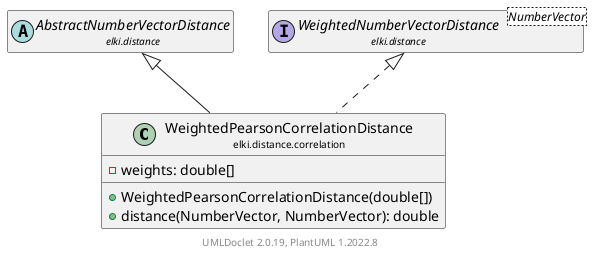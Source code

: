 @startuml
    remove .*\.(Instance|Par|Parameterizer|Factory)$
    set namespaceSeparator none
    hide empty fields
    hide empty methods

    class "<size:14>WeightedPearsonCorrelationDistance\n<size:10>elki.distance.correlation" as elki.distance.correlation.WeightedPearsonCorrelationDistance [[WeightedPearsonCorrelationDistance.html]] {
        -weights: double[]
        +WeightedPearsonCorrelationDistance(double[])
        +distance(NumberVector, NumberVector): double
    }

    abstract class "<size:14>AbstractNumberVectorDistance\n<size:10>elki.distance" as elki.distance.AbstractNumberVectorDistance [[../AbstractNumberVectorDistance.html]]
    interface "<size:14>WeightedNumberVectorDistance\n<size:10>elki.distance" as elki.distance.WeightedNumberVectorDistance<NumberVector> [[../WeightedNumberVectorDistance.html]]
    class "<size:14>WeightedPearsonCorrelationDistance.Par\n<size:10>elki.distance.correlation" as elki.distance.correlation.WeightedPearsonCorrelationDistance.Par [[WeightedPearsonCorrelationDistance.Par.html]]

    elki.distance.AbstractNumberVectorDistance <|-- elki.distance.correlation.WeightedPearsonCorrelationDistance
    elki.distance.WeightedNumberVectorDistance <|.. elki.distance.correlation.WeightedPearsonCorrelationDistance
    elki.distance.correlation.WeightedPearsonCorrelationDistance +-- elki.distance.correlation.WeightedPearsonCorrelationDistance.Par

    center footer UMLDoclet 2.0.19, PlantUML 1.2022.8
@enduml
